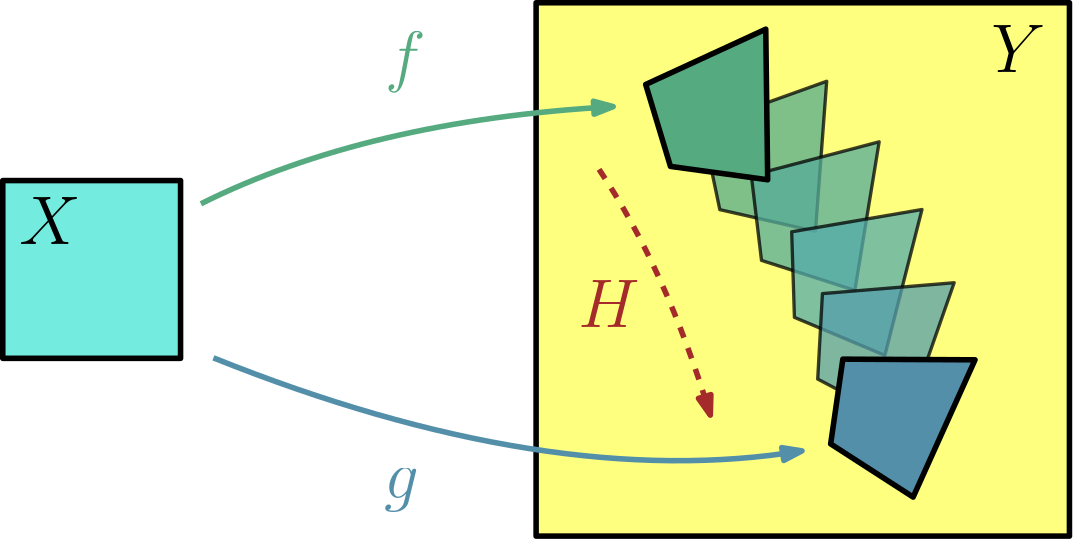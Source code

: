 <?xml version="1.0"?>
<!DOCTYPE ipe SYSTEM "ipe.dtd">
<ipe version="70206" creator="Ipe 7.2.7">
<info created="D:20170305123631" modified="D:20170305123631"/>
<ipestyle name="basic">
<symbol name="arrow/arc(spx)">
<path stroke="sym-stroke" fill="sym-stroke" pen="sym-pen">
0 0 m
-1 0.333 l
-1 -0.333 l
h
</path>
</symbol>
<symbol name="arrow/farc(spx)">
<path stroke="sym-stroke" fill="white" pen="sym-pen">
0 0 m
-1 0.333 l
-1 -0.333 l
h
</path>
</symbol>
<symbol name="arrow/ptarc(spx)">
<path stroke="sym-stroke" fill="sym-stroke" pen="sym-pen">
0 0 m
-1 0.333 l
-0.8 0 l
-1 -0.333 l
h
</path>
</symbol>
<symbol name="arrow/fptarc(spx)">
<path stroke="sym-stroke" fill="white" pen="sym-pen">
0 0 m
-1 0.333 l
-0.8 0 l
-1 -0.333 l
h
</path>
</symbol>
<symbol name="mark/circle(sx)" transformations="translations">
<path fill="sym-stroke">
0.6 0 0 0.6 0 0 e
0.4 0 0 0.4 0 0 e
</path>
</symbol>
<symbol name="mark/disk(sx)" transformations="translations">
<path fill="sym-stroke">
0.6 0 0 0.6 0 0 e
</path>
</symbol>
<symbol name="mark/fdisk(sfx)" transformations="translations">
<group>
<path fill="sym-fill">
0.5 0 0 0.5 0 0 e
</path>
<path fill="sym-stroke" fillrule="eofill">
0.6 0 0 0.6 0 0 e
0.4 0 0 0.4 0 0 e
</path>
</group>
</symbol>
<symbol name="mark/box(sx)" transformations="translations">
<path fill="sym-stroke" fillrule="eofill">
-0.6 -0.6 m
0.6 -0.6 l
0.6 0.6 l
-0.6 0.6 l
h
-0.4 -0.4 m
0.4 -0.4 l
0.4 0.4 l
-0.4 0.4 l
h
</path>
</symbol>
<symbol name="mark/square(sx)" transformations="translations">
<path fill="sym-stroke">
-0.6 -0.6 m
0.6 -0.6 l
0.6 0.6 l
-0.6 0.6 l
h
</path>
</symbol>
<symbol name="mark/fsquare(sfx)" transformations="translations">
<group>
<path fill="sym-fill">
-0.5 -0.5 m
0.5 -0.5 l
0.5 0.5 l
-0.5 0.5 l
h
</path>
<path fill="sym-stroke" fillrule="eofill">
-0.6 -0.6 m
0.6 -0.6 l
0.6 0.6 l
-0.6 0.6 l
h
-0.4 -0.4 m
0.4 -0.4 l
0.4 0.4 l
-0.4 0.4 l
h
</path>
</group>
</symbol>
<symbol name="mark/cross(sx)" transformations="translations">
<group>
<path fill="sym-stroke">
-0.43 -0.57 m
0.57 0.43 l
0.43 0.57 l
-0.57 -0.43 l
h
</path>
<path fill="sym-stroke">
-0.43 0.57 m
0.57 -0.43 l
0.43 -0.57 l
-0.57 0.43 l
h
</path>
</group>
</symbol>
<symbol name="arrow/fnormal(spx)">
<path stroke="sym-stroke" fill="white" pen="sym-pen">
0 0 m
-1 0.333 l
-1 -0.333 l
h
</path>
</symbol>
<symbol name="arrow/pointed(spx)">
<path stroke="sym-stroke" fill="sym-stroke" pen="sym-pen">
0 0 m
-1 0.333 l
-0.8 0 l
-1 -0.333 l
h
</path>
</symbol>
<symbol name="arrow/fpointed(spx)">
<path stroke="sym-stroke" fill="white" pen="sym-pen">
0 0 m
-1 0.333 l
-0.8 0 l
-1 -0.333 l
h
</path>
</symbol>
<symbol name="arrow/linear(spx)">
<path stroke="sym-stroke" pen="sym-pen">
-1 0.333 m
0 0 l
-1 -0.333 l
</path>
</symbol>
<symbol name="arrow/fdouble(spx)">
<path stroke="sym-stroke" fill="white" pen="sym-pen">
0 0 m
-1 0.333 l
-1 -0.333 l
h
-1 0 m
-2 0.333 l
-2 -0.333 l
h
</path>
</symbol>
<symbol name="arrow/double(spx)">
<path stroke="sym-stroke" fill="sym-stroke" pen="sym-pen">
0 0 m
-1 0.333 l
-1 -0.333 l
h
-1 0 m
-2 0.333 l
-2 -0.333 l
h
</path>
</symbol>
<pen name="heavier" value="0.8"/>
<pen name="fat" value="1.2"/>
<pen name="ultrafat" value="2"/>
<symbolsize name="large" value="5"/>
<symbolsize name="small" value="2"/>
<symbolsize name="tiny" value="1.1"/>
<arrowsize name="large" value="10"/>
<arrowsize name="small" value="5"/>
<arrowsize name="tiny" value="3"/>
<color name="red" value="1 0 0"/>
<color name="green" value="0 1 0"/>
<color name="blue" value="0 0 1"/>
<color name="yellow" value="1 1 0"/>
<color name="orange" value="1 0.647 0"/>
<color name="gold" value="1 0.843 0"/>
<color name="purple" value="0.627 0.125 0.941"/>
<color name="gray" value="0.745"/>
<color name="brown" value="0.647 0.165 0.165"/>
<color name="navy" value="0 0 0.502"/>
<color name="pink" value="1 0.753 0.796"/>
<color name="seagreen" value="0.18 0.545 0.341"/>
<color name="turquoise" value="0.251 0.878 0.816"/>
<color name="violet" value="0.933 0.51 0.933"/>
<color name="darkblue" value="0 0 0.545"/>
<color name="darkcyan" value="0 0.545 0.545"/>
<color name="darkgray" value="0.663"/>
<color name="darkgreen" value="0 0.392 0"/>
<color name="darkmagenta" value="0.545 0 0.545"/>
<color name="darkorange" value="1 0.549 0"/>
<color name="darkred" value="0.545 0 0"/>
<color name="lightblue" value="0.678 0.847 0.902"/>
<color name="lightcyan" value="0.878 1 1"/>
<color name="lightgray" value="0.827"/>
<color name="lightgreen" value="0.565 0.933 0.565"/>
<color name="lightyellow" value="1 1 0.878"/>
<dashstyle name="dashed" value="[4] 0"/>
<dashstyle name="dotted" value="[1 3] 0"/>
<dashstyle name="dash dotted" value="[4 2 1 2] 0"/>
<dashstyle name="dash dot dotted" value="[4 2 1 2 1 2] 0"/>
<textsize name="large" value="\large"/>
<textsize name="Large" value="\Large"/>
<textsize name="LARGE" value="\LARGE"/>
<textsize name="huge" value="\huge"/>
<textsize name="Huge" value="\Huge"/>
<textsize name="small" value="\small"/>
<textsize name="footnote" value="\footnotesize"/>
<textsize name="tiny" value="\tiny"/>
<textstyle name="center" begin="\begin{center}" end="\end{center}"/>
<textstyle name="itemize" begin="\begin{itemize}" end="\end{itemize}"/>
<textstyle name="item" begin="\begin{itemize}\item{}" end="\end{itemize}"/>
<gridsize name="4 pts" value="4"/>
<gridsize name="8 pts (~3 mm)" value="8"/>
<gridsize name="16 pts (~6 mm)" value="16"/>
<gridsize name="32 pts (~12 mm)" value="32"/>
<gridsize name="10 pts (~3.5 mm)" value="10"/>
<gridsize name="20 pts (~7 mm)" value="20"/>
<gridsize name="14 pts (~5 mm)" value="14"/>
<gridsize name="28 pts (~10 mm)" value="28"/>
<gridsize name="56 pts (~20 mm)" value="56"/>
<anglesize name="90 deg" value="90"/>
<anglesize name="60 deg" value="60"/>
<anglesize name="45 deg" value="45"/>
<anglesize name="30 deg" value="30"/>
<anglesize name="22.5 deg" value="22.5"/>
<opacity name="10%" value="0.1"/>
<opacity name="30%" value="0.3"/>
<opacity name="50%" value="0.5"/>
<opacity name="75%" value="0.75"/>
<tiling name="falling" angle="-60" step="4" width="1"/>
<tiling name="rising" angle="30" step="4" width="1"/>
</ipestyle>
<page>
<layer name="alpha"/>
<view layers="alpha" active="alpha"/>
<path layer="alpha" stroke="black" fill="1 1 0.498" pen="ultrafat">
256 768 m
256 576 l
448 576 l
448 768 l
h
</path>
<path stroke="black" fill="0.455 0.918 0.875" pen="ultrafat">
64 704 m
64 640 l
128 640 l
128 704 l
h
</path>
<path matrix="0.996195 -0.0871557 0.0871557 0.996195 -42.8813 13.659" stroke="black" fill="0.329 0.667 0.549" pen="fat" opacity="75%">
295.446 738.596 m
304.366 709.092 l
339.36 704.289 l
338.674 758.495 l
h
</path>
<path matrix="0.984808 -0.173648 0.173648 0.984808 -85.7392 29.7844" stroke="black" fill="0.329 0.667 0.604" pen="fat" opacity="75%">
295.446 738.596 m
304.366 709.092 l
339.36 704.289 l
338.674 758.495 l
h
</path>
<path matrix="0.965926 -0.258819 0.258819 0.965926 -128.533 48.588" stroke="black" fill="0.329 0.667 0.663" pen="fat" opacity="75%">
295.446 738.596 m
304.366 709.092 l
339.36 704.289 l
338.674 758.495 l
h
</path>
<path matrix="0.939693 -0.34202 0.34202 0.939693 -171.167 70.3015" stroke="black" fill="0.329 0.616 0.667" pen="fat" opacity="75%">
295.446 738.596 m
304.366 709.092 l
339.36 704.289 l
338.674 758.495 l
h
</path>
<path matrix="0.906308 -0.422618 0.422618 0.906308 -213.485 95.166" stroke="black" fill="0.329 0.561 0.667" pen="ultrafat">
295.446 738.596 m
304.366 709.092 l
339.36 704.289 l
338.674 758.495 l
h
</path>
<path stroke="black" fill="0.333 0.667 0.498" pen="ultrafat">
295.446 738.596 m
304.366 709.092 l
339.36 704.289 l
338.674 758.495 l
h
</path>
<path stroke="0.333 0.667 0.498" pen="ultrafat" arrow="normal/normal">
135.323 695.641 m
195.291 725.625
283.744 730.622 c
</path>
<path stroke="0.329 0.561 0.667" pen="ultrafat" arrow="normal/normal">
139.82 640.17 m
260.756 591.696
351.708 606.688 c
</path>
<text transformations="translations" pos="201.617 740.623" stroke="0.333 0.667 0.498" type="label" width="14.61" height="17.213" depth="4.82" valign="baseline" size="Huge">$f$</text>
<text matrix="1 0 0 1 -0.348288 -150.888" transformations="translations" pos="201.617 740.623" stroke="0.329 0.561 0.667" type="label" width="12.511" height="10.672" depth="4.82" valign="baseline" size="Huge">$g$</text>
<path stroke="brown" dash="dashed" pen="ultrafat" arrow="normal/normal">
278.649 708.04 m
302.86 671.942
318.708 619.556 c
</path>
<text matrix="1 0 0 1 69.5542 -89.364" transformations="translations" pos="201.617 740.623" stroke="brown" type="label" width="22.024" height="16.938" depth="0" valign="baseline" size="Huge">$H$</text>
<text matrix="1 0 0 1 -1.64512 -11.1503" transformations="translations" pos="71.5951 692.289" stroke="black" type="label" width="22.092" height="16.938" depth="0" valign="baseline" size="Huge">$X$</text>
<text matrix="1 0 0 1 348.257 50.7665" transformations="translations" pos="71.5951 692.289" stroke="black" type="label" width="19.475" height="16.938" depth="0" valign="baseline" size="Huge">$Y$</text>
</page>
</ipe>
